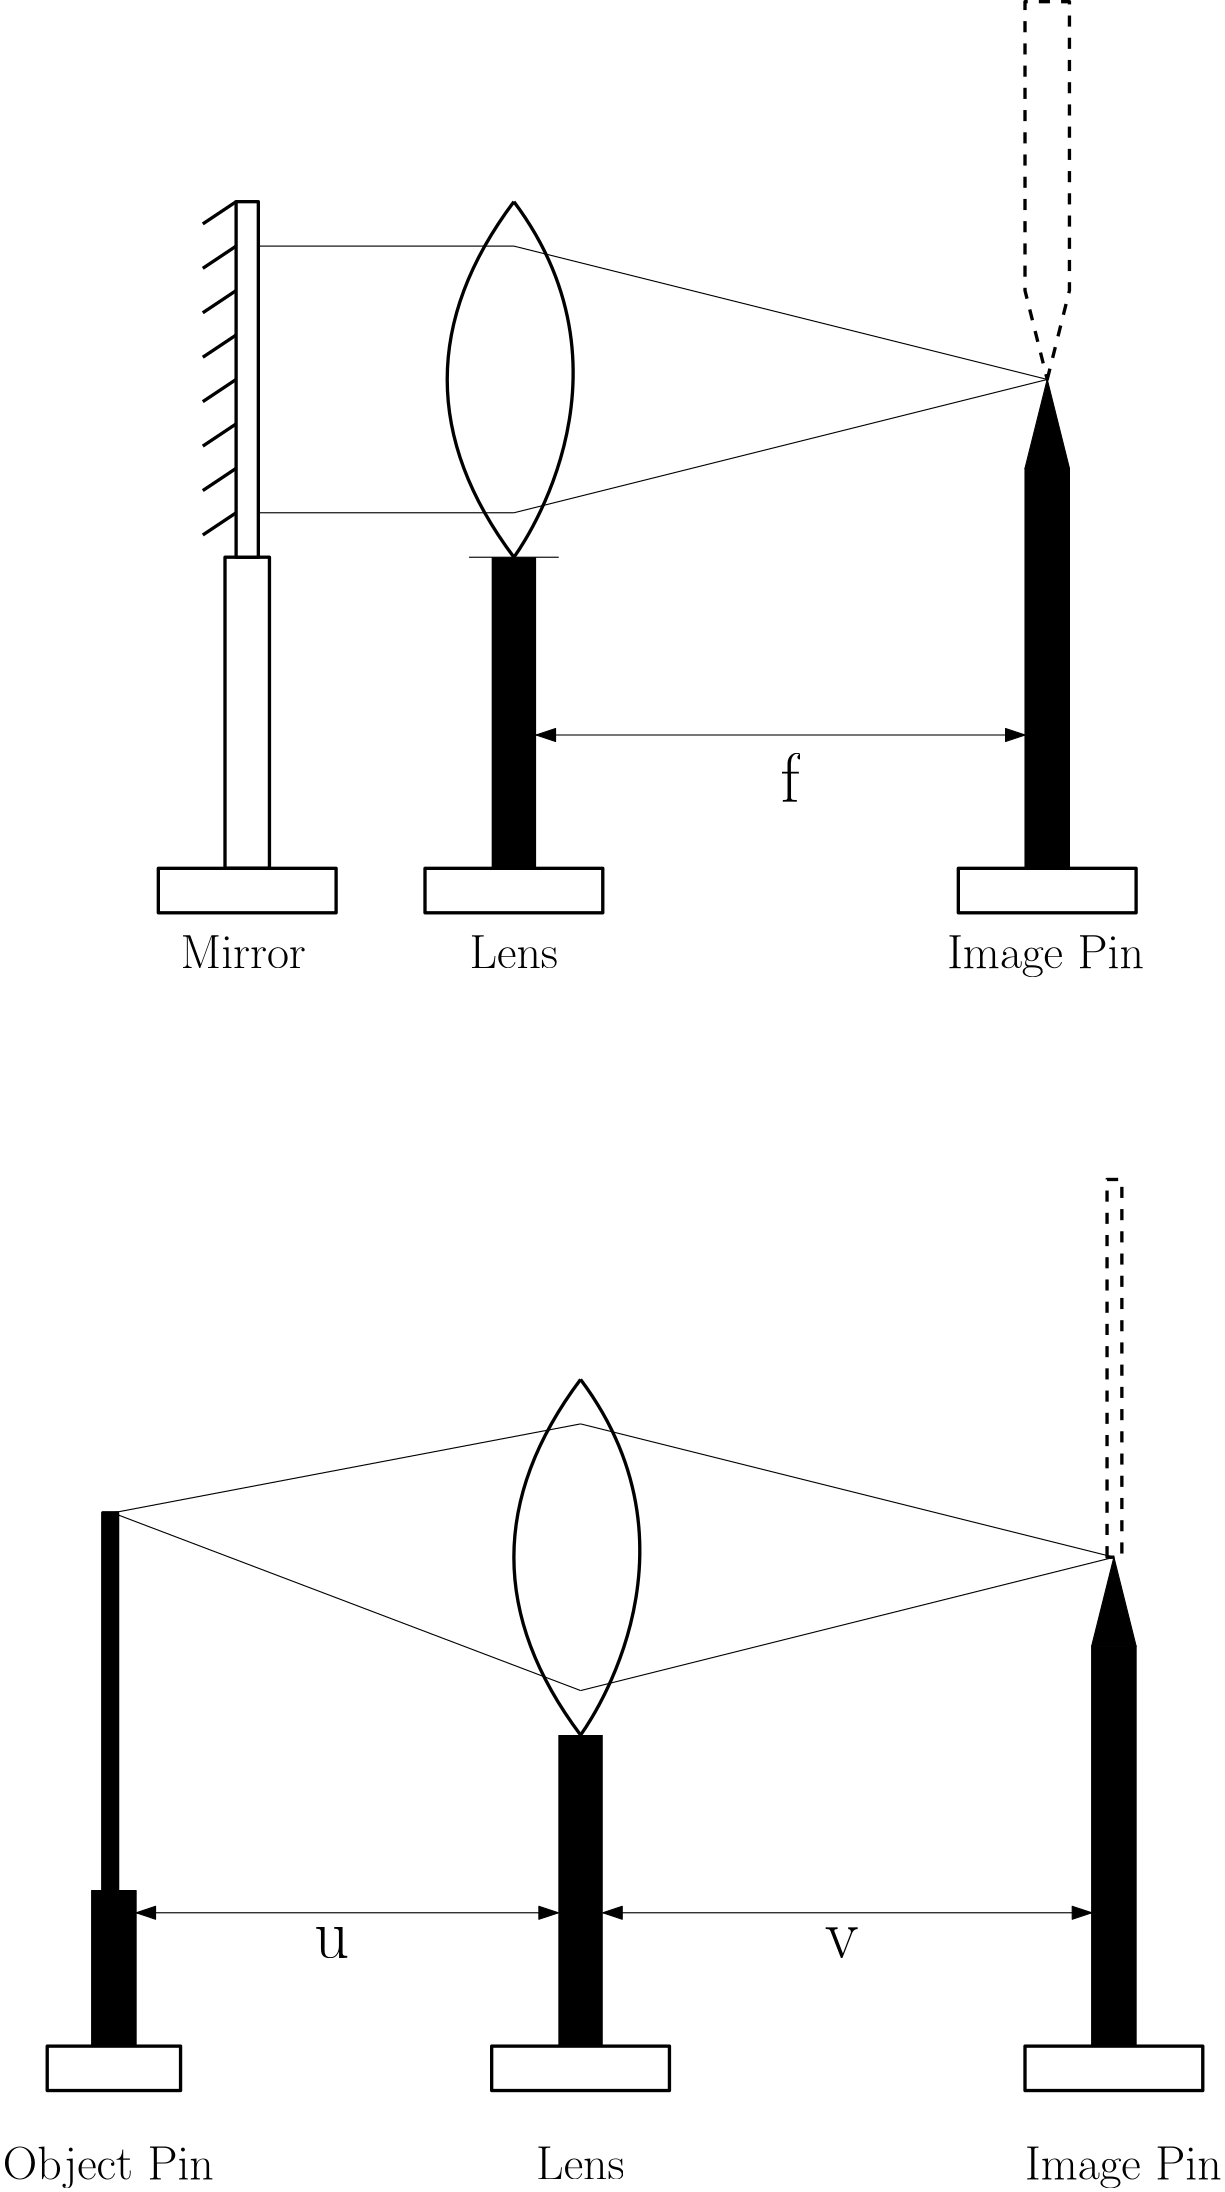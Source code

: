 <?xml version="1.0"?>
<!DOCTYPE ipe SYSTEM "ipe.dtd">
<ipe version="70206" creator="Ipe 7.2.7">
<info created="D:20170909114659" modified="D:20170909130850"/>
<ipestyle name="basic">
<symbol name="arrow/arc(spx)">
<path stroke="sym-stroke" fill="sym-stroke" pen="sym-pen">
0 0 m
-1 0.333 l
-1 -0.333 l
h
</path>
</symbol>
<symbol name="arrow/farc(spx)">
<path stroke="sym-stroke" fill="white" pen="sym-pen">
0 0 m
-1 0.333 l
-1 -0.333 l
h
</path>
</symbol>
<symbol name="arrow/ptarc(spx)">
<path stroke="sym-stroke" fill="sym-stroke" pen="sym-pen">
0 0 m
-1 0.333 l
-0.8 0 l
-1 -0.333 l
h
</path>
</symbol>
<symbol name="arrow/fptarc(spx)">
<path stroke="sym-stroke" fill="white" pen="sym-pen">
0 0 m
-1 0.333 l
-0.8 0 l
-1 -0.333 l
h
</path>
</symbol>
<symbol name="mark/circle(sx)" transformations="translations">
<path fill="sym-stroke">
0.6 0 0 0.6 0 0 e
0.4 0 0 0.4 0 0 e
</path>
</symbol>
<symbol name="mark/disk(sx)" transformations="translations">
<path fill="sym-stroke">
0.6 0 0 0.6 0 0 e
</path>
</symbol>
<symbol name="mark/fdisk(sfx)" transformations="translations">
<group>
<path fill="sym-fill">
0.5 0 0 0.5 0 0 e
</path>
<path fill="sym-stroke" fillrule="eofill">
0.6 0 0 0.6 0 0 e
0.4 0 0 0.4 0 0 e
</path>
</group>
</symbol>
<symbol name="mark/box(sx)" transformations="translations">
<path fill="sym-stroke" fillrule="eofill">
-0.6 -0.6 m
0.6 -0.6 l
0.6 0.6 l
-0.6 0.6 l
h
-0.4 -0.4 m
0.4 -0.4 l
0.4 0.4 l
-0.4 0.4 l
h
</path>
</symbol>
<symbol name="mark/square(sx)" transformations="translations">
<path fill="sym-stroke">
-0.6 -0.6 m
0.6 -0.6 l
0.6 0.6 l
-0.6 0.6 l
h
</path>
</symbol>
<symbol name="mark/fsquare(sfx)" transformations="translations">
<group>
<path fill="sym-fill">
-0.5 -0.5 m
0.5 -0.5 l
0.5 0.5 l
-0.5 0.5 l
h
</path>
<path fill="sym-stroke" fillrule="eofill">
-0.6 -0.6 m
0.6 -0.6 l
0.6 0.6 l
-0.6 0.6 l
h
-0.4 -0.4 m
0.4 -0.4 l
0.4 0.4 l
-0.4 0.4 l
h
</path>
</group>
</symbol>
<symbol name="mark/cross(sx)" transformations="translations">
<group>
<path fill="sym-stroke">
-0.43 -0.57 m
0.57 0.43 l
0.43 0.57 l
-0.57 -0.43 l
h
</path>
<path fill="sym-stroke">
-0.43 0.57 m
0.57 -0.43 l
0.43 -0.57 l
-0.57 0.43 l
h
</path>
</group>
</symbol>
<symbol name="arrow/fnormal(spx)">
<path stroke="sym-stroke" fill="white" pen="sym-pen">
0 0 m
-1 0.333 l
-1 -0.333 l
h
</path>
</symbol>
<symbol name="arrow/pointed(spx)">
<path stroke="sym-stroke" fill="sym-stroke" pen="sym-pen">
0 0 m
-1 0.333 l
-0.8 0 l
-1 -0.333 l
h
</path>
</symbol>
<symbol name="arrow/fpointed(spx)">
<path stroke="sym-stroke" fill="white" pen="sym-pen">
0 0 m
-1 0.333 l
-0.8 0 l
-1 -0.333 l
h
</path>
</symbol>
<symbol name="arrow/linear(spx)">
<path stroke="sym-stroke" pen="sym-pen">
-1 0.333 m
0 0 l
-1 -0.333 l
</path>
</symbol>
<symbol name="arrow/fdouble(spx)">
<path stroke="sym-stroke" fill="white" pen="sym-pen">
0 0 m
-1 0.333 l
-1 -0.333 l
h
-1 0 m
-2 0.333 l
-2 -0.333 l
h
</path>
</symbol>
<symbol name="arrow/double(spx)">
<path stroke="sym-stroke" fill="sym-stroke" pen="sym-pen">
0 0 m
-1 0.333 l
-1 -0.333 l
h
-1 0 m
-2 0.333 l
-2 -0.333 l
h
</path>
</symbol>
<pen name="heavier" value="0.8"/>
<pen name="fat" value="1.2"/>
<pen name="ultrafat" value="2"/>
<symbolsize name="large" value="5"/>
<symbolsize name="small" value="2"/>
<symbolsize name="tiny" value="1.1"/>
<arrowsize name="large" value="10"/>
<arrowsize name="small" value="5"/>
<arrowsize name="tiny" value="3"/>
<color name="red" value="1 0 0"/>
<color name="green" value="0 1 0"/>
<color name="blue" value="0 0 1"/>
<color name="yellow" value="1 1 0"/>
<color name="orange" value="1 0.647 0"/>
<color name="gold" value="1 0.843 0"/>
<color name="purple" value="0.627 0.125 0.941"/>
<color name="gray" value="0.745"/>
<color name="brown" value="0.647 0.165 0.165"/>
<color name="navy" value="0 0 0.502"/>
<color name="pink" value="1 0.753 0.796"/>
<color name="seagreen" value="0.18 0.545 0.341"/>
<color name="turquoise" value="0.251 0.878 0.816"/>
<color name="violet" value="0.933 0.51 0.933"/>
<color name="darkblue" value="0 0 0.545"/>
<color name="darkcyan" value="0 0.545 0.545"/>
<color name="darkgray" value="0.663"/>
<color name="darkgreen" value="0 0.392 0"/>
<color name="darkmagenta" value="0.545 0 0.545"/>
<color name="darkorange" value="1 0.549 0"/>
<color name="darkred" value="0.545 0 0"/>
<color name="lightblue" value="0.678 0.847 0.902"/>
<color name="lightcyan" value="0.878 1 1"/>
<color name="lightgray" value="0.827"/>
<color name="lightgreen" value="0.565 0.933 0.565"/>
<color name="lightyellow" value="1 1 0.878"/>
<dashstyle name="dashed" value="[4] 0"/>
<dashstyle name="dotted" value="[1 3] 0"/>
<dashstyle name="dash dotted" value="[4 2 1 2] 0"/>
<dashstyle name="dash dot dotted" value="[4 2 1 2 1 2] 0"/>
<textsize name="large" value="\large"/>
<textsize name="Large" value="\Large"/>
<textsize name="LARGE" value="\LARGE"/>
<textsize name="huge" value="\huge"/>
<textsize name="Huge" value="\Huge"/>
<textsize name="small" value="\small"/>
<textsize name="footnote" value="\footnotesize"/>
<textsize name="tiny" value="\tiny"/>
<textstyle name="center" begin="\begin{center}" end="\end{center}"/>
<textstyle name="itemize" begin="\begin{itemize}" end="\end{itemize}"/>
<textstyle name="item" begin="\begin{itemize}\item{}" end="\end{itemize}"/>
<gridsize name="4 pts" value="4"/>
<gridsize name="8 pts (~3 mm)" value="8"/>
<gridsize name="16 pts (~6 mm)" value="16"/>
<gridsize name="32 pts (~12 mm)" value="32"/>
<gridsize name="10 pts (~3.5 mm)" value="10"/>
<gridsize name="20 pts (~7 mm)" value="20"/>
<gridsize name="14 pts (~5 mm)" value="14"/>
<gridsize name="28 pts (~10 mm)" value="28"/>
<gridsize name="56 pts (~20 mm)" value="56"/>
<anglesize name="90 deg" value="90"/>
<anglesize name="60 deg" value="60"/>
<anglesize name="45 deg" value="45"/>
<anglesize name="30 deg" value="30"/>
<anglesize name="22.5 deg" value="22.5"/>
<opacity name="10%" value="0.1"/>
<opacity name="30%" value="0.3"/>
<opacity name="50%" value="0.5"/>
<opacity name="75%" value="0.75"/>
<tiling name="falling" angle="-60" step="4" width="1"/>
<tiling name="rising" angle="30" step="4" width="1"/>
</ipestyle>
<page>
<layer name="alpha"/>
<view layers="alpha" active="alpha"/>
<path layer="alpha" matrix="1 0 0 1 8 -528" stroke="black" fill="white" pen="fat">
64 592 m
112 592 l
112 576 l
64 576 l
64 592 l
h
</path>
<path matrix="1 0 0 0.291667 8 -108.667" stroke="black" fill="black">
80 784 m
96 784 l
96 592 l
80 592 l
80 592 l
h
</path>
<path matrix="1 0 0 1 8 -528" stroke="black" fill="white" pen="fat">
224 592 m
288 592 l
288 576 l
224 576 l
224 576 l
h
</path>
<path matrix="1 0 0 1 8 -528" stroke="black" pen="fat">
256 832 m
304 768
256 704
256 704 c
</path>
<path matrix="1 0 0 1 8 -528" stroke="black" pen="fat">
256 704 m
208 768
256 832 c
</path>
<path matrix="0.5 0 0 1 136 -528" fill="black">
272 592 m
272 704 l
240 704 l
240 592 l
h
</path>
<path matrix="1 0 0 1 8 -528" stroke="black" fill="white" pen="fat">
416 592 m
480 592 l
480 576 l
416 576 l
416 592 l
h
</path>
<path matrix="1 0 0 1 8 -528" stroke="black" fill="black">
440 736 m
456 736 l
456 592 l
440 592 l
440 592 l
h
</path>
<path matrix="1 0 0 1 8 -528" stroke="black" fill="black">
440 736 m
456 736 l
448 768 l
448 768 l
h
</path>
<path matrix="1.0535 0 0 1 -5.696 -528" stroke="black">
96 784 m
256 720 l
</path>
<path matrix="1.05188 0 0 1 -5.28086 -528" stroke="black">
96 784 m
256 816 l
</path>
<path matrix="1 0 0 1 8 -528" stroke="black">
256 816 m
448 768 l
</path>
<path matrix="1 0 0 1 8 -528" stroke="black">
256 720 m
448 768 l
</path>
<path matrix="1.05556 0 0 1 2.66667 -528" stroke="black" arrow="normal/normal" rarrow="normal/normal">
96 640 m
240 640 l
</path>
<path matrix="1.04762 0 0 1 -12.9524 -528" stroke="black" arrow="normal/normal" rarrow="normal/normal">
272 640 m
440 640 l
</path>
<text matrix="1 0 0 1 -8 -528" transformations="translations" pos="360 624" stroke="black" type="label" width="12.015" height="10.671" depth="0" valign="baseline" size="Huge">v</text>
<text matrix="1 0 0 1 8 -528" transformations="translations" pos="160 624" stroke="black" type="label" width="12.663" height="10.671" depth="0" valign="baseline" size="Huge">u</text>
<text matrix="1 0 0 1 32 -704" transformations="translations" pos="24 720" stroke="black" type="label" width="76.027" height="11.954" depth="3.35" valign="baseline" size="LARGE">Object
Pin</text>
<text matrix="1 0 0 1 -40 -672" transformations="translations" pos="464 688" stroke="black" type="label" width="70.823" height="11.76" depth="3.35" valign="baseline" size="LARGE">Image Pin</text>
<path matrix="1 0 0 1 -16 -104" stroke="black" fill="1" pen="fat">
224 592 m
288 592 l
288 576 l
224 576 l
224 576 l
h
</path>
<path matrix="1 0 0 1 -16 -104" stroke="black" pen="fat">
256 832 m
304 768
256 704
256 704 c
</path>
<path matrix="1 0 0 1 -16 -104" stroke="black" pen="fat">
256 704 m
208 768
256 832 c
</path>
<path matrix="1 0 0 1 -16 -104" stroke="black">
240 704 m
240 704 l
272 704 l
272 704 l
h
</path>
<path matrix="0.5 0 0 1 112 -104" fill="black">
272 592 m
272 704 l
240 704 l
240 592 l
h
</path>
<path matrix="1 0 0 1 -16 -104" stroke="black" fill="1" pen="fat">
416 592 m
480 592 l
480 576 l
416 576 l
416 592 l
h
</path>
<path matrix="1 0 0 1 -16 -104" stroke="black" fill="black">
440 736 m
456 736 l
456 592 l
440 592 l
440 592 l
h
</path>
<path matrix="1 0 0 1 -16 -104" stroke="black" fill="black">
440 736 m
456 736 l
448 768 l
448 768 l
h
</path>
<path matrix="1 0 0 1 -16 -104" stroke="black">
256 816 m
448 768 l
</path>
<path matrix="1 0 0 1 -16 -104" stroke="black">
256 720 m
448 768 l
</path>
<path matrix="1.04762 0 0 1 -36.9524 -104" stroke="black" arrow="normal/normal" rarrow="normal/normal">
272 640 m
440 640 l
</path>
<text matrix="1 0 0 1 -68 -236" transformations="translations" pos="464 688" stroke="black" type="label" width="70.823" height="11.76" depth="3.35" valign="baseline" size="LARGE">Image Pin</text>
<path matrix="1 0 0 1 16 376" stroke="black" fill="white" pen="fat">
120 224 m
136 224 l
136 112 l
120 112 l
120 112 l
h
</path>
<path matrix="1 0 0 1 16 376" stroke="black" fill="white" pen="fat">
96 112 m
160 112 l
160 96 l
96 96 l
96 96 l
h
</path>
<path matrix="1 0 0 1 16 376" stroke="black" fill="white" pen="fat">
124 352 m
132 352 l
132 224 l
124 224 l
124 224 l
h
</path>
<path matrix="0.428571 0 0 0.5 86.8571 552" stroke="black" fill="white" pen="fat">
124 352 m
96 336 l
96 336 l
</path>
<path matrix="0.428571 0 0 0.5 86.8571 544" stroke="black" fill="white" pen="fat">
124 336 m
96 320 l
</path>
<path matrix="0.428571 0 0 0.5 86.8571 536" stroke="black" fill="white" pen="fat">
124 320 m
96 304 l
</path>
<path matrix="0.428571 0 0 0.5 86.8571 528" stroke="black" fill="white" pen="fat">
124 304 m
96 288 l
</path>
<path matrix="0.428571 0 0 0.5 86.8571 520" stroke="black" fill="white" pen="fat">
124 288 m
96 272 l
</path>
<path matrix="0.428571 0 0 0.5 86.8571 512" stroke="black" fill="white" pen="fat">
124 272 m
96 256 l
</path>
<path matrix="0.428571 0 0 0.5 86.8571 504" stroke="black" fill="white" pen="fat">
124 256 m
96 240 l
</path>
<path matrix="0.428571 0 0 0.5 86.8571 496" stroke="black" fill="white" pen="fat">
124 240 m
96 224 l
</path>
<path matrix="1 0 0 1 16 376" stroke="black" fill="white">
224 240 m
132 240 l
</path>
<path matrix="1 0 0 1 16 376" stroke="black" fill="white">
224 336 m
132 336 l
</path>
<text matrix="1 0 0 1 16 368" transformations="translations" pos="320 144" stroke="black" type="label" width="6.835" height="17.213" depth="0" valign="baseline" size="Huge">f</text>
<text matrix="1 0 0 1 88 156" transformations="translations" pos="32 296" stroke="black" type="label" width="45.116" height="11.761" depth="0" valign="baseline" size="LARGE">Mirror</text>
<text matrix="1 0 0 1 16 84" transformations="translations" pos="208 368" stroke="black" type="label" width="31.893" height="11.761" depth="0" valign="baseline" size="LARGE">Lens</text>
<text matrix="1 0 0 1 16 -528" transformations="translations" pos="232 544" stroke="black" type="label" width="31.893" height="11.761" depth="0" valign="baseline" size="LARGE">Lens</text>
<path matrix="0.666667 0 0 1 25.3333 -72" stroke="black" fill="black" pen="fat">
100 192 m
100 328 l
108 328 l
108 192 l
108 192 l
h
</path>
<path stroke="black" dash="dashed" pen="fat">
432 664 m
440 696 l
440 800 l
424 800 l
424 696 l
424 696 l
h
</path>
<path matrix="0.666667 0 0 1 386.869 48" stroke="black" dash="dashed" pen="fat">
100 192 m
100 328 l
108 328 l
108 192 l
108 192 l
h
</path>
</page>
</ipe>
